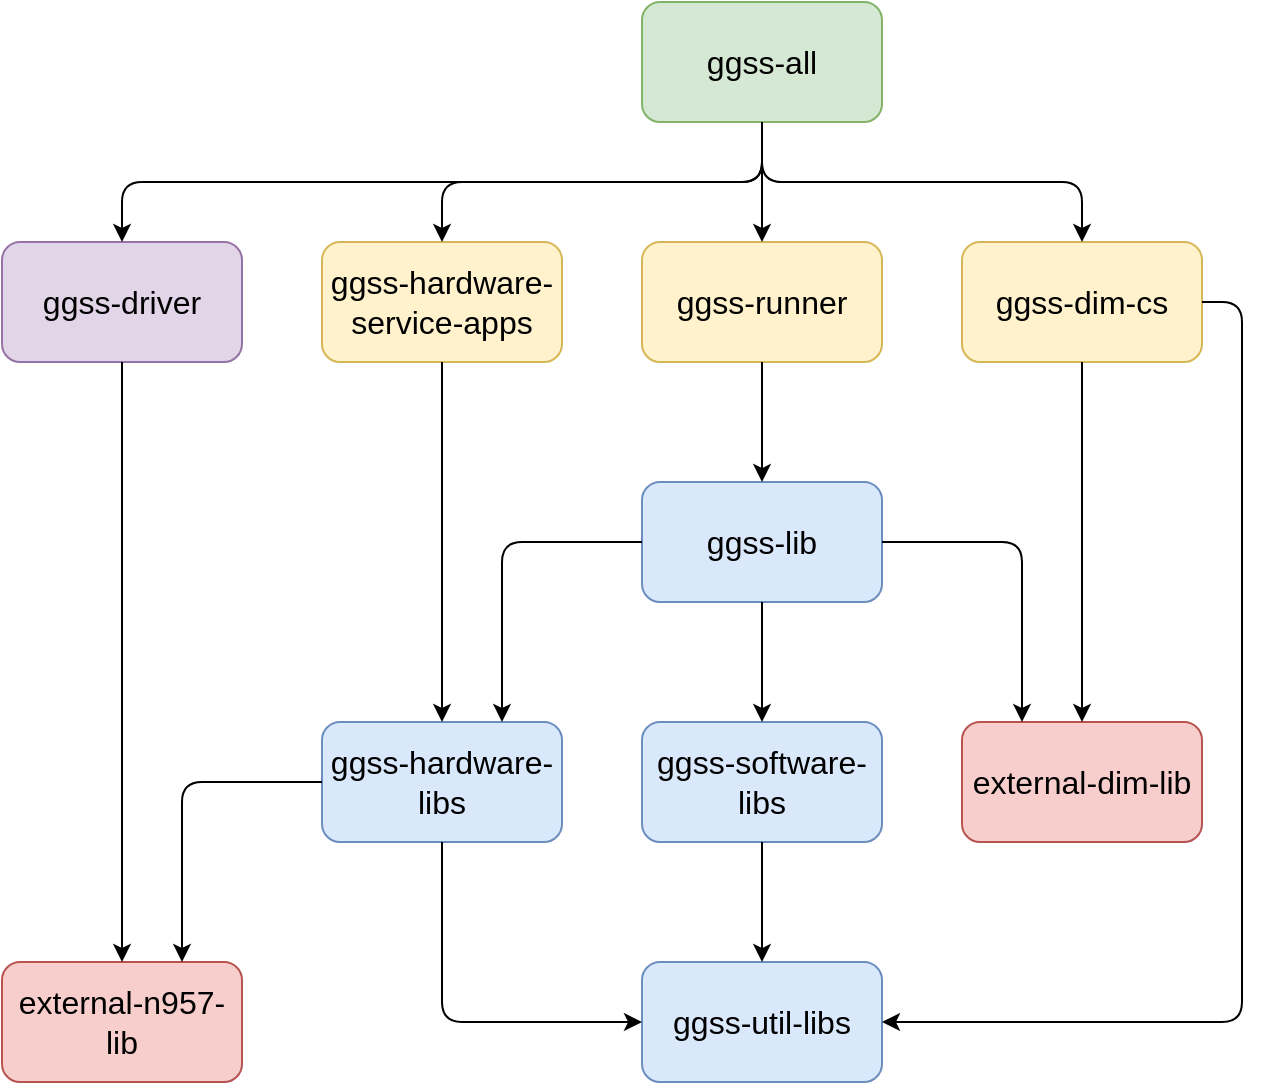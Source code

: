 <mxfile version="14.8.2" type="device"><diagram id="Yf8MHVZmxeC0vrJLd1pW" name="Page-1"><mxGraphModel dx="2762" dy="522" grid="1" gridSize="10" guides="1" tooltips="1" connect="1" arrows="1" fold="1" page="1" pageScale="1" pageWidth="700" pageHeight="600" math="0" shadow="0"><root><mxCell id="0"/><mxCell id="1" parent="0"/><mxCell id="C4YL0JxSPZ11BsGrUlEZ-1" value="ggss-driver" style="rounded=1;whiteSpace=wrap;html=1;fontSize=16;fillColor=#e1d5e7;strokeColor=#9673a6;" vertex="1" parent="1"><mxGeometry x="-660" y="740" width="120" height="60" as="geometry"/></mxCell><mxCell id="C4YL0JxSPZ11BsGrUlEZ-2" value="ggss-hardware-service-apps" style="rounded=1;whiteSpace=wrap;html=1;fontSize=16;fillColor=#fff2cc;strokeColor=#d6b656;" vertex="1" parent="1"><mxGeometry x="-500" y="740" width="120" height="60" as="geometry"/></mxCell><mxCell id="C4YL0JxSPZ11BsGrUlEZ-3" value="ggss-dim-cs" style="rounded=1;whiteSpace=wrap;html=1;fontSize=16;fillColor=#fff2cc;strokeColor=#d6b656;" vertex="1" parent="1"><mxGeometry x="-180" y="740" width="120" height="60" as="geometry"/></mxCell><mxCell id="C4YL0JxSPZ11BsGrUlEZ-4" value="ggss-all" style="rounded=1;whiteSpace=wrap;html=1;fontSize=16;fillColor=#d5e8d4;strokeColor=#82b366;" vertex="1" parent="1"><mxGeometry x="-340" y="620" width="120" height="60" as="geometry"/></mxCell><mxCell id="C4YL0JxSPZ11BsGrUlEZ-5" value="ggss-runner" style="rounded=1;whiteSpace=wrap;html=1;fontSize=16;fillColor=#fff2cc;strokeColor=#d6b656;" vertex="1" parent="1"><mxGeometry x="-340" y="740" width="120" height="60" as="geometry"/></mxCell><mxCell id="C4YL0JxSPZ11BsGrUlEZ-6" value="ggss-software-libs" style="rounded=1;whiteSpace=wrap;html=1;fontSize=16;fillColor=#dae8fc;strokeColor=#6c8ebf;" vertex="1" parent="1"><mxGeometry x="-340" y="980" width="120" height="60" as="geometry"/></mxCell><mxCell id="C4YL0JxSPZ11BsGrUlEZ-7" value="ggss-lib" style="rounded=1;whiteSpace=wrap;html=1;fontSize=16;fillColor=#dae8fc;strokeColor=#6c8ebf;" vertex="1" parent="1"><mxGeometry x="-340" y="860" width="120" height="60" as="geometry"/></mxCell><mxCell id="C4YL0JxSPZ11BsGrUlEZ-8" value="ggss-hardware-libs" style="rounded=1;whiteSpace=wrap;html=1;fontSize=16;fillColor=#dae8fc;strokeColor=#6c8ebf;" vertex="1" parent="1"><mxGeometry x="-500" y="980" width="120" height="60" as="geometry"/></mxCell><mxCell id="C4YL0JxSPZ11BsGrUlEZ-9" value="ggss-util-libs" style="rounded=1;whiteSpace=wrap;html=1;fontSize=16;fillColor=#dae8fc;strokeColor=#6c8ebf;" vertex="1" parent="1"><mxGeometry x="-340" y="1100" width="120" height="60" as="geometry"/></mxCell><mxCell id="C4YL0JxSPZ11BsGrUlEZ-10" value="external-n957-lib" style="rounded=1;whiteSpace=wrap;html=1;fontSize=16;fillColor=#f8cecc;strokeColor=#b85450;" vertex="1" parent="1"><mxGeometry x="-660" y="1100" width="120" height="60" as="geometry"/></mxCell><mxCell id="C4YL0JxSPZ11BsGrUlEZ-11" value="" style="endArrow=classic;html=1;exitX=0.5;exitY=1;exitDx=0;exitDy=0;entryX=0.5;entryY=0;entryDx=0;entryDy=0;fontSize=16;" edge="1" parent="1" source="C4YL0JxSPZ11BsGrUlEZ-4" target="C4YL0JxSPZ11BsGrUlEZ-1"><mxGeometry width="50" height="50" relative="1" as="geometry"><mxPoint x="-410" y="890" as="sourcePoint"/><mxPoint x="-360" y="840" as="targetPoint"/><Array as="points"><mxPoint x="-280" y="710"/><mxPoint x="-600" y="710"/></Array></mxGeometry></mxCell><mxCell id="C4YL0JxSPZ11BsGrUlEZ-12" value="" style="endArrow=classic;html=1;exitX=0.5;exitY=1;exitDx=0;exitDy=0;entryX=0.5;entryY=0;entryDx=0;entryDy=0;fontSize=16;" edge="1" parent="1" source="C4YL0JxSPZ11BsGrUlEZ-1" target="C4YL0JxSPZ11BsGrUlEZ-10"><mxGeometry width="50" height="50" relative="1" as="geometry"><mxPoint x="-410" y="890" as="sourcePoint"/><mxPoint x="-600" y="1060" as="targetPoint"/></mxGeometry></mxCell><mxCell id="C4YL0JxSPZ11BsGrUlEZ-13" value="external-dim-lib" style="rounded=1;whiteSpace=wrap;html=1;fontSize=16;fillColor=#f8cecc;strokeColor=#b85450;" vertex="1" parent="1"><mxGeometry x="-180" y="980" width="120" height="60" as="geometry"/></mxCell><mxCell id="C4YL0JxSPZ11BsGrUlEZ-16" value="" style="endArrow=classic;html=1;exitX=0.5;exitY=1;exitDx=0;exitDy=0;entryX=0.5;entryY=0;entryDx=0;entryDy=0;fontSize=16;" edge="1" parent="1" source="C4YL0JxSPZ11BsGrUlEZ-4" target="C4YL0JxSPZ11BsGrUlEZ-3"><mxGeometry width="50" height="50" relative="1" as="geometry"><mxPoint x="-320" y="1010" as="sourcePoint"/><mxPoint x="-270" y="960" as="targetPoint"/><Array as="points"><mxPoint x="-280" y="710"/><mxPoint x="-120" y="710"/></Array></mxGeometry></mxCell><mxCell id="C4YL0JxSPZ11BsGrUlEZ-17" value="" style="endArrow=classic;html=1;exitX=0.5;exitY=1;exitDx=0;exitDy=0;entryX=0.5;entryY=0;entryDx=0;entryDy=0;fontSize=16;" edge="1" parent="1" source="C4YL0JxSPZ11BsGrUlEZ-4" target="C4YL0JxSPZ11BsGrUlEZ-2"><mxGeometry width="50" height="50" relative="1" as="geometry"><mxPoint x="-320" y="1010" as="sourcePoint"/><mxPoint x="-270" y="960" as="targetPoint"/><Array as="points"><mxPoint x="-280" y="710"/><mxPoint x="-440" y="710"/></Array></mxGeometry></mxCell><mxCell id="C4YL0JxSPZ11BsGrUlEZ-18" value="" style="endArrow=classic;html=1;exitX=0.5;exitY=1;exitDx=0;exitDy=0;entryX=0.5;entryY=0;entryDx=0;entryDy=0;fontSize=16;" edge="1" parent="1" source="C4YL0JxSPZ11BsGrUlEZ-4" target="C4YL0JxSPZ11BsGrUlEZ-5"><mxGeometry width="50" height="50" relative="1" as="geometry"><mxPoint x="-320" y="1010" as="sourcePoint"/><mxPoint x="-280" y="730" as="targetPoint"/></mxGeometry></mxCell><mxCell id="C4YL0JxSPZ11BsGrUlEZ-19" value="" style="endArrow=classic;html=1;exitX=0.5;exitY=1;exitDx=0;exitDy=0;entryX=0.5;entryY=0;entryDx=0;entryDy=0;fontSize=16;" edge="1" parent="1" source="C4YL0JxSPZ11BsGrUlEZ-3" target="C4YL0JxSPZ11BsGrUlEZ-13"><mxGeometry width="50" height="50" relative="1" as="geometry"><mxPoint x="-270" y="1200" as="sourcePoint"/><mxPoint x="-220" y="1150" as="targetPoint"/></mxGeometry></mxCell><mxCell id="C4YL0JxSPZ11BsGrUlEZ-20" value="" style="endArrow=classic;html=1;exitX=1;exitY=0.5;exitDx=0;exitDy=0;entryX=1;entryY=0.5;entryDx=0;entryDy=0;fontSize=16;" edge="1" parent="1" source="C4YL0JxSPZ11BsGrUlEZ-3" target="C4YL0JxSPZ11BsGrUlEZ-9"><mxGeometry width="50" height="50" relative="1" as="geometry"><mxPoint x="-270" y="1200" as="sourcePoint"/><mxPoint x="-220" y="1150" as="targetPoint"/><Array as="points"><mxPoint x="-40" y="770"/><mxPoint x="-40" y="1130"/></Array></mxGeometry></mxCell><mxCell id="C4YL0JxSPZ11BsGrUlEZ-21" value="" style="endArrow=classic;html=1;exitX=1;exitY=0.5;exitDx=0;exitDy=0;entryX=0.25;entryY=0;entryDx=0;entryDy=0;fontSize=16;" edge="1" parent="1" source="C4YL0JxSPZ11BsGrUlEZ-7" target="C4YL0JxSPZ11BsGrUlEZ-13"><mxGeometry width="50" height="50" relative="1" as="geometry"><mxPoint x="-270" y="1200" as="sourcePoint"/><mxPoint x="-220" y="1150" as="targetPoint"/><Array as="points"><mxPoint x="-150" y="890"/></Array></mxGeometry></mxCell><mxCell id="C4YL0JxSPZ11BsGrUlEZ-22" value="" style="endArrow=classic;html=1;exitX=0.5;exitY=1;exitDx=0;exitDy=0;entryX=0.5;entryY=0;entryDx=0;entryDy=0;fontSize=16;" edge="1" parent="1" source="C4YL0JxSPZ11BsGrUlEZ-7" target="C4YL0JxSPZ11BsGrUlEZ-6"><mxGeometry width="50" height="50" relative="1" as="geometry"><mxPoint x="-390" y="1010" as="sourcePoint"/><mxPoint x="-340" y="960" as="targetPoint"/></mxGeometry></mxCell><mxCell id="C4YL0JxSPZ11BsGrUlEZ-23" value="" style="endArrow=classic;html=1;exitX=0;exitY=0.5;exitDx=0;exitDy=0;entryX=0.75;entryY=0;entryDx=0;entryDy=0;fontSize=16;" edge="1" parent="1" source="C4YL0JxSPZ11BsGrUlEZ-7" target="C4YL0JxSPZ11BsGrUlEZ-8"><mxGeometry width="50" height="50" relative="1" as="geometry"><mxPoint x="-390" y="1010" as="sourcePoint"/><mxPoint x="-340" y="960" as="targetPoint"/><Array as="points"><mxPoint x="-410" y="890"/></Array></mxGeometry></mxCell><mxCell id="C4YL0JxSPZ11BsGrUlEZ-24" value="" style="endArrow=classic;html=1;exitX=0.5;exitY=1;exitDx=0;exitDy=0;entryX=0;entryY=0.5;entryDx=0;entryDy=0;fontSize=16;" edge="1" parent="1" source="C4YL0JxSPZ11BsGrUlEZ-8" target="C4YL0JxSPZ11BsGrUlEZ-9"><mxGeometry width="50" height="50" relative="1" as="geometry"><mxPoint x="-390" y="1010" as="sourcePoint"/><mxPoint x="-340" y="960" as="targetPoint"/><Array as="points"><mxPoint x="-440" y="1130"/></Array></mxGeometry></mxCell><mxCell id="C4YL0JxSPZ11BsGrUlEZ-25" value="" style="endArrow=classic;html=1;exitX=0;exitY=0.5;exitDx=0;exitDy=0;entryX=0.75;entryY=0;entryDx=0;entryDy=0;fontSize=16;" edge="1" parent="1" source="C4YL0JxSPZ11BsGrUlEZ-8" target="C4YL0JxSPZ11BsGrUlEZ-10"><mxGeometry width="50" height="50" relative="1" as="geometry"><mxPoint x="-390" y="1010" as="sourcePoint"/><mxPoint x="-340" y="960" as="targetPoint"/><Array as="points"><mxPoint x="-570" y="1010"/></Array></mxGeometry></mxCell><mxCell id="C4YL0JxSPZ11BsGrUlEZ-26" value="" style="endArrow=classic;html=1;exitX=0.5;exitY=1;exitDx=0;exitDy=0;entryX=0.5;entryY=0;entryDx=0;entryDy=0;fontSize=16;" edge="1" parent="1" source="C4YL0JxSPZ11BsGrUlEZ-6" target="C4YL0JxSPZ11BsGrUlEZ-9"><mxGeometry width="50" height="50" relative="1" as="geometry"><mxPoint x="-390" y="1010" as="sourcePoint"/><mxPoint x="-340" y="960" as="targetPoint"/></mxGeometry></mxCell><mxCell id="C4YL0JxSPZ11BsGrUlEZ-27" value="" style="endArrow=classic;html=1;exitX=0.5;exitY=1;exitDx=0;exitDy=0;entryX=0.5;entryY=0;entryDx=0;entryDy=0;fontSize=16;" edge="1" parent="1" source="C4YL0JxSPZ11BsGrUlEZ-2" target="C4YL0JxSPZ11BsGrUlEZ-8"><mxGeometry width="50" height="50" relative="1" as="geometry"><mxPoint x="-390" y="1010" as="sourcePoint"/><mxPoint x="-340" y="960" as="targetPoint"/></mxGeometry></mxCell><mxCell id="C4YL0JxSPZ11BsGrUlEZ-28" value="" style="endArrow=classic;html=1;fontSize=16;exitX=0.5;exitY=1;exitDx=0;exitDy=0;entryX=0.5;entryY=0;entryDx=0;entryDy=0;" edge="1" parent="1" source="C4YL0JxSPZ11BsGrUlEZ-5" target="C4YL0JxSPZ11BsGrUlEZ-7"><mxGeometry width="50" height="50" relative="1" as="geometry"><mxPoint x="-340" y="810" as="sourcePoint"/><mxPoint x="-290" y="760" as="targetPoint"/></mxGeometry></mxCell></root></mxGraphModel></diagram></mxfile>